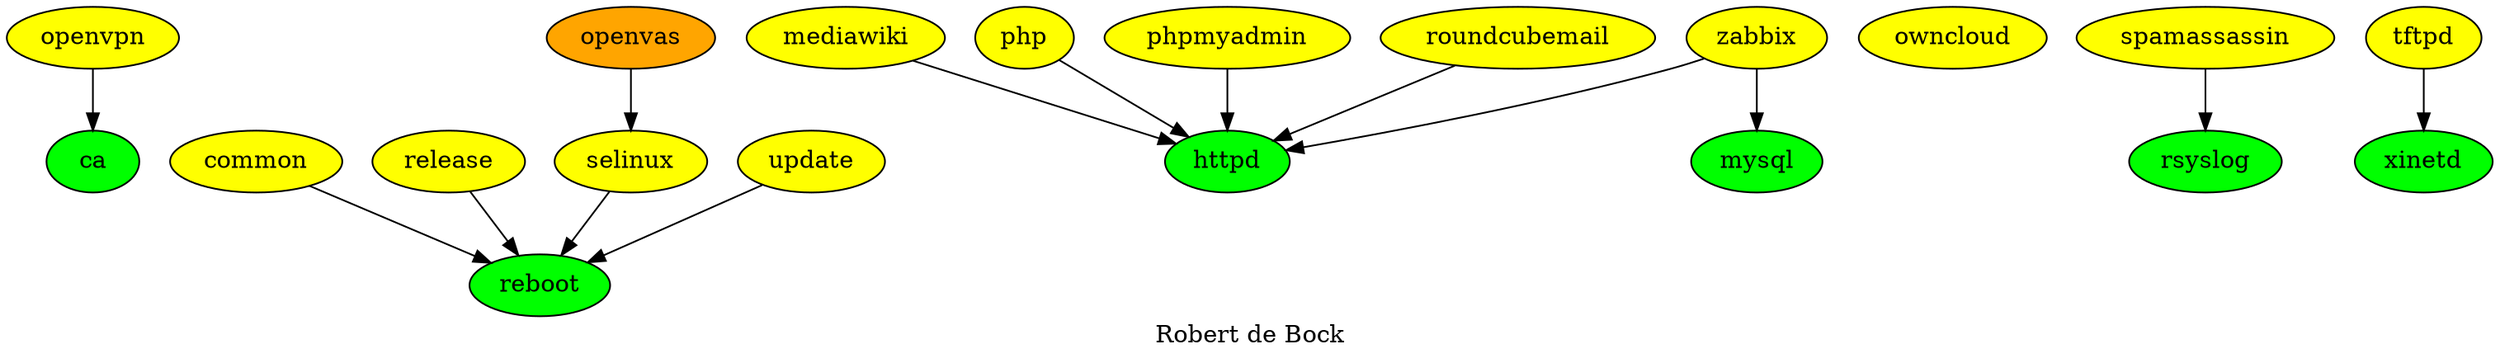 digraph hierarchy {
  label = "Robert de Bock" ;
  {
    ca [fillcolor=green style=filled]
    common [fillcolor=yellow style=filled]
    httpd [fillcolor=green style=filled]
    mediawiki [fillcolor=yellow style=filled]
    mysql [fillcolor=green style=filled]
    openvas [fillcolor=orange style=filled]
    openvpn [fillcolor=yellow style=filled]
    owncloud [fillcolor=yellow style=filled]
    php [fillcolor=yellow style=filled]
    phpmyadmin [fillcolor=yellow style=filled]
    reboot [fillcolor=green style=filled]
    release [fillcolor=yellow style=filled]
    roundcubemail [fillcolor=yellow style=filled]
    rsyslog [fillcolor=green style=filled]
    selinux [fillcolor=yellow style=filled]
    spamassassin [fillcolor=yellow style=filled]
    tftpd [fillcolor=yellow style=filled]
    update [fillcolor=yellow style=filled]
    xinetd [fillcolor=green style=filled]
    zabbix [fillcolor=yellow style=filled]
  }
  {openvpn} -> ca
  {common release selinux update} -> reboot
  openvas -> selinux
  {mediawiki php phpmyadmin roundcubemail zabbix}-> httpd
  spamassassin -> rsyslog
  tftpd -> xinetd
  zabbix -> mysql
}
